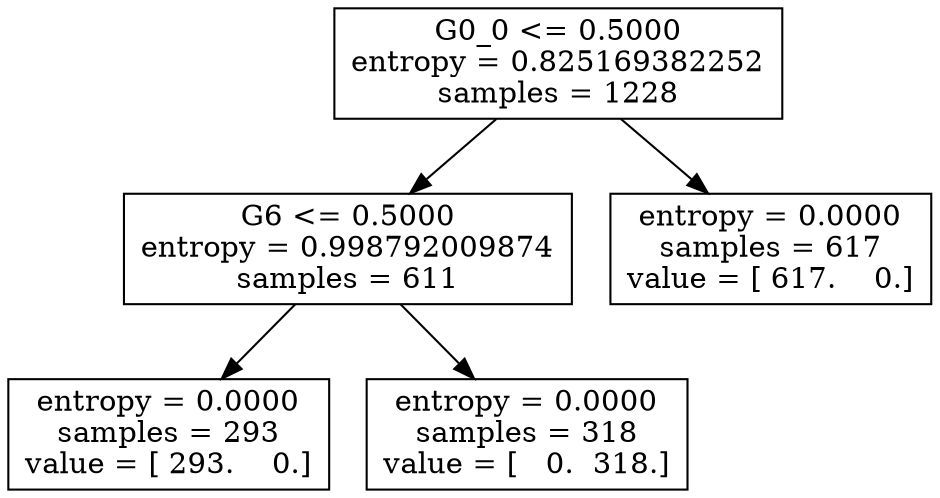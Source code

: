 digraph Tree {
0 [label="G0_0 <= 0.5000\nentropy = 0.825169382252\nsamples = 1228", shape="box"] ;
1 [label="G6 <= 0.5000\nentropy = 0.998792009874\nsamples = 611", shape="box"] ;
0 -> 1 ;
2 [label="entropy = 0.0000\nsamples = 293\nvalue = [ 293.    0.]", shape="box"] ;
1 -> 2 ;
3 [label="entropy = 0.0000\nsamples = 318\nvalue = [   0.  318.]", shape="box"] ;
1 -> 3 ;
4 [label="entropy = 0.0000\nsamples = 617\nvalue = [ 617.    0.]", shape="box"] ;
0 -> 4 ;
}